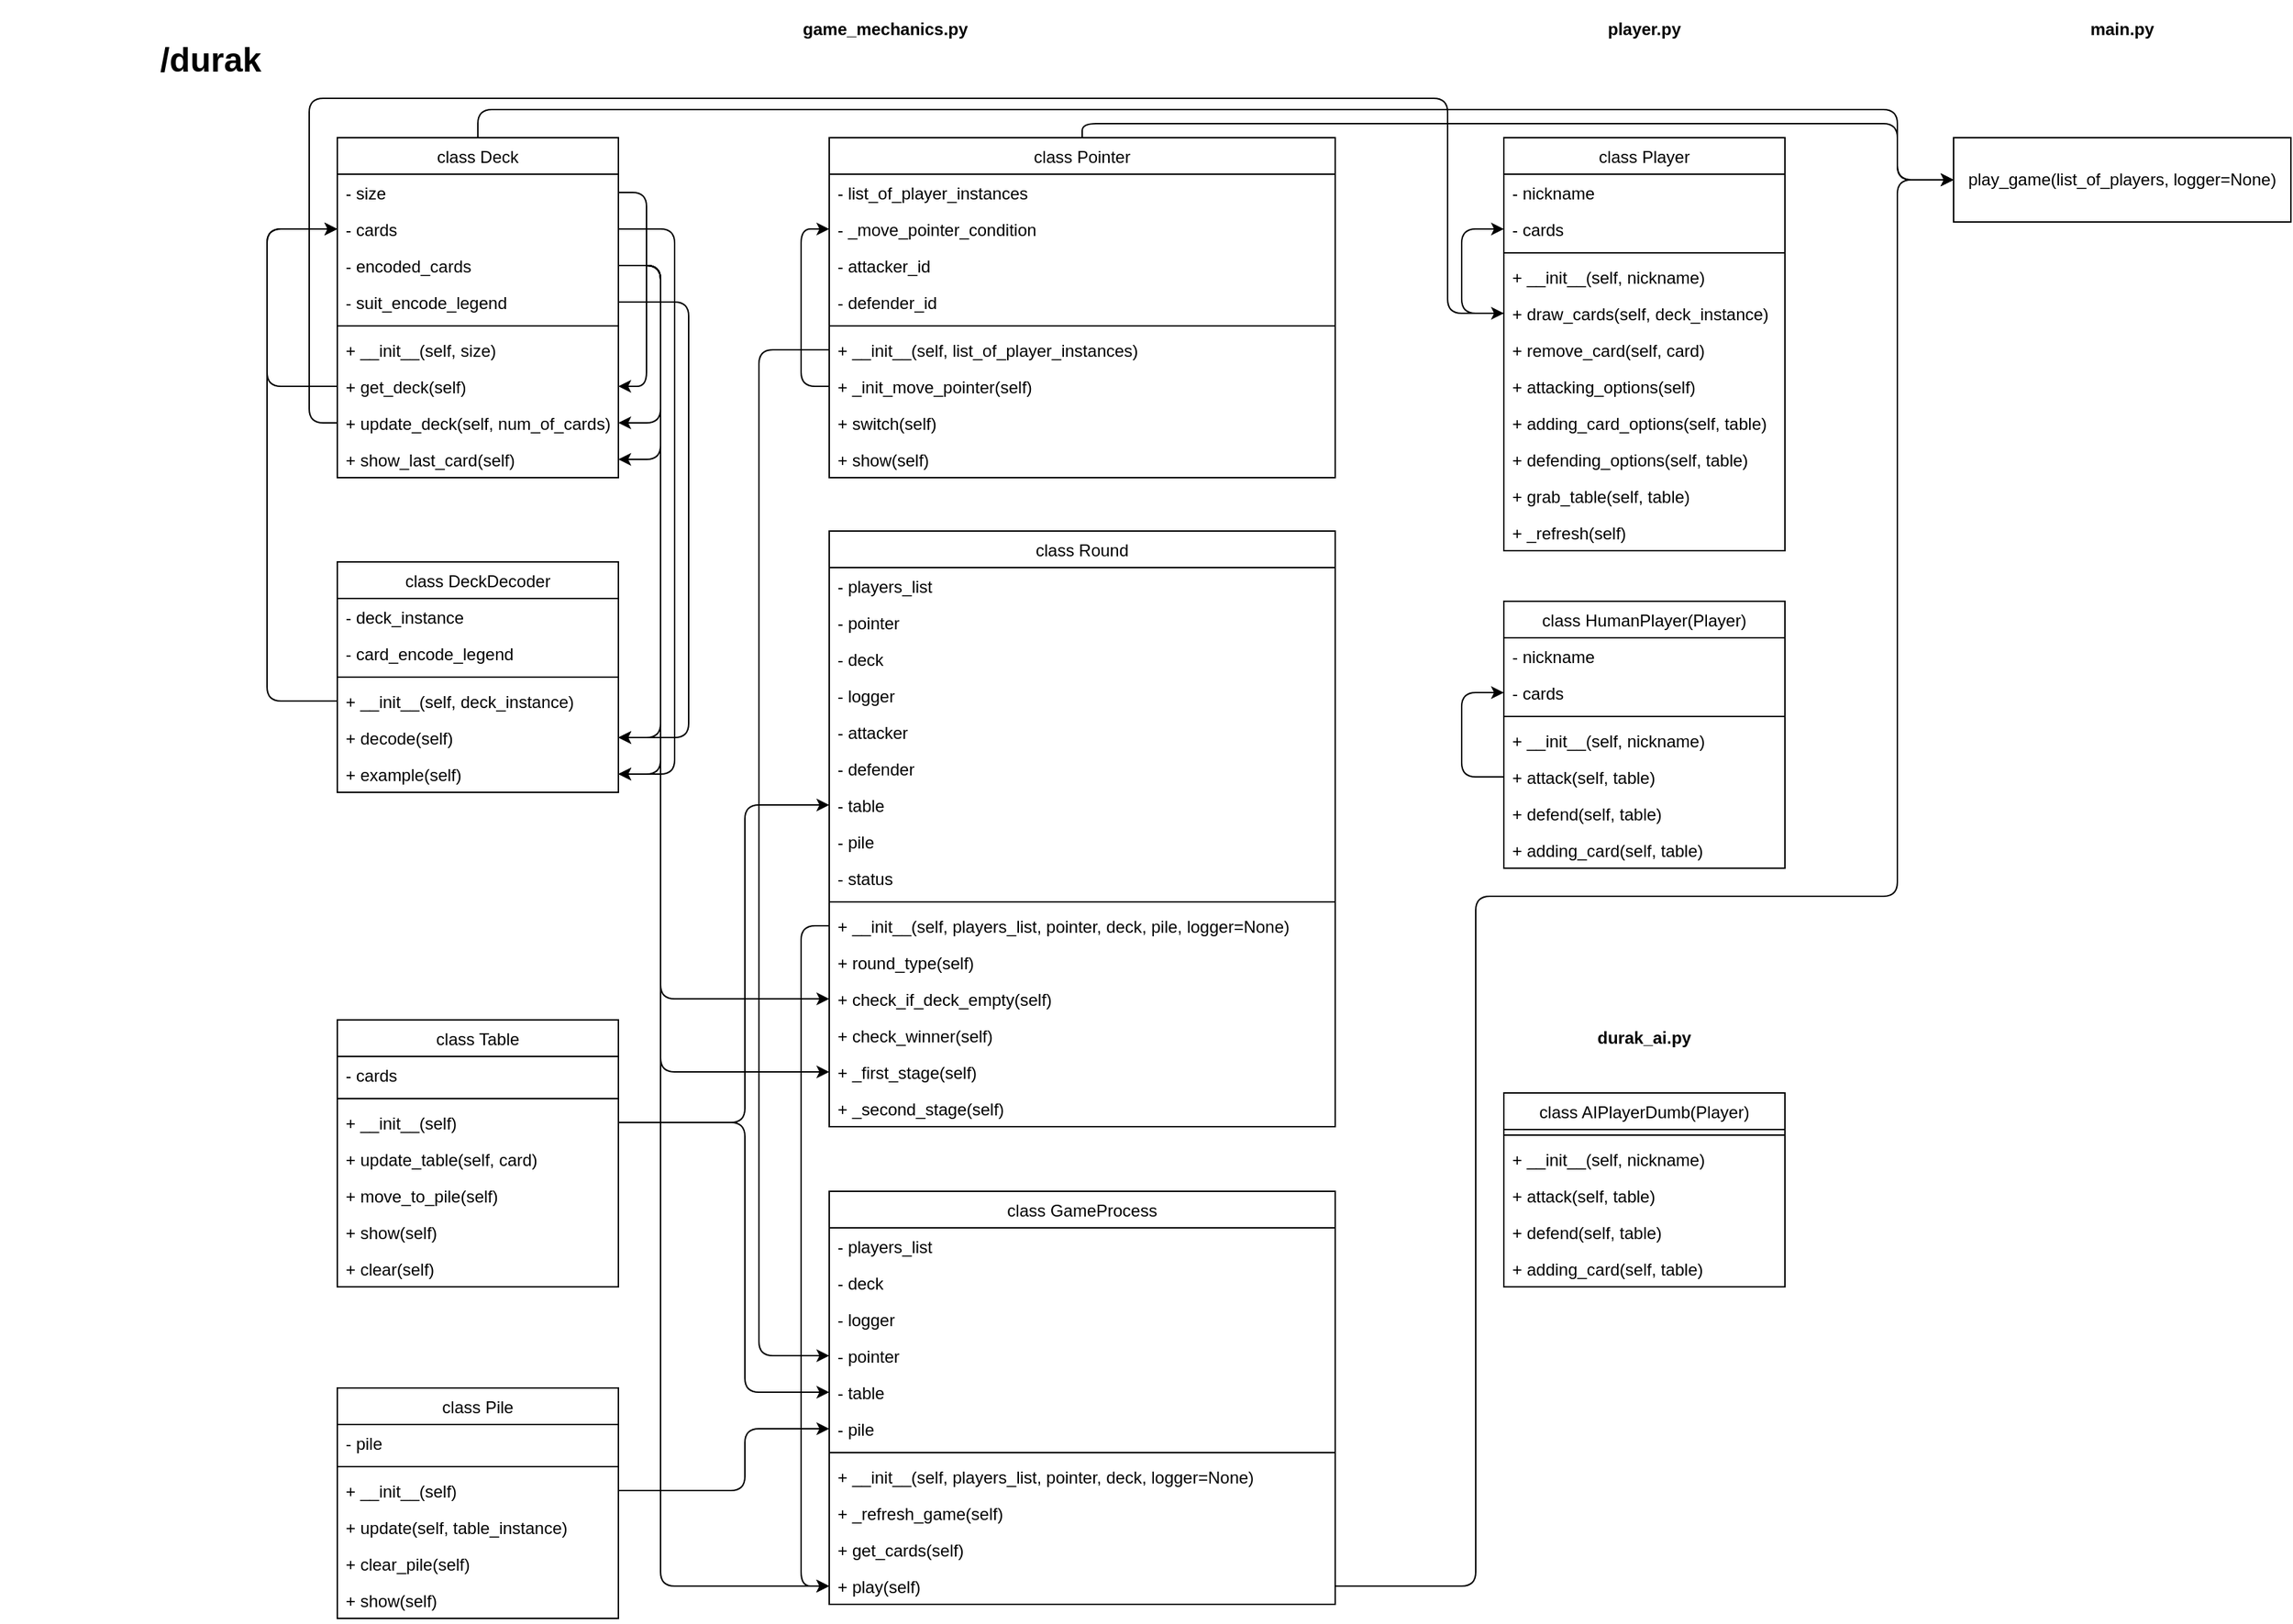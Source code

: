 <mxfile version="13.6.2" type="device"><diagram id="nTvXh7Y2Rx2uuV2jqU4V" name="Page-1"><mxGraphModel dx="1146" dy="514" grid="1" gridSize="10" guides="1" tooltips="1" connect="1" arrows="1" fold="1" page="1" pageScale="1" pageWidth="1654" pageHeight="1169" math="0" shadow="0"><root><mxCell id="0"/><mxCell id="1" parent="0"/><mxCell id="Mux-1O_jzKJsvarKQQRX-6" value="game_mechanics.py" style="text;align=center;fontStyle=1;verticalAlign=middle;spacingLeft=3;spacingRight=3;strokeColor=none;rotatable=0;points=[[0,0.5],[1,0.5]];portConstraint=eastwest;" parent="1" vertex="1"><mxGeometry x="310" width="640" height="40" as="geometry"/></mxCell><mxCell id="SDGdS0J4TYq7ffN37o0B-4" value="" style="endArrow=classic;html=1;exitX=1;exitY=0.5;exitDx=0;exitDy=0;entryX=0;entryY=0.5;entryDx=0;entryDy=0;" parent="1" source="Mux-1O_jzKJsvarKQQRX-54" target="Mux-1O_jzKJsvarKQQRX-83" edge="1"><mxGeometry width="50" height="50" relative="1" as="geometry"><mxPoint x="610" y="888" as="sourcePoint"/><mxPoint x="660" y="838" as="targetPoint"/><Array as="points"><mxPoint x="530" y="799"/><mxPoint x="530" y="991"/></Array></mxGeometry></mxCell><mxCell id="SDGdS0J4TYq7ffN37o0B-5" value="" style="endArrow=classic;html=1;exitX=1;exitY=0.5;exitDx=0;exitDy=0;entryX=0;entryY=0.5;entryDx=0;entryDy=0;" parent="1" source="Mux-1O_jzKJsvarKQQRX-55" target="Mux-1O_jzKJsvarKQQRX-84" edge="1"><mxGeometry width="50" height="50" relative="1" as="geometry"><mxPoint x="610" y="888" as="sourcePoint"/><mxPoint x="660" y="838" as="targetPoint"/><Array as="points"><mxPoint x="530" y="1061"/><mxPoint x="530" y="1017"/></Array></mxGeometry></mxCell><mxCell id="SDGdS0J4TYq7ffN37o0B-6" value="" style="endArrow=classic;html=1;exitX=0;exitY=0.5;exitDx=0;exitDy=0;entryX=0;entryY=0.5;entryDx=0;entryDy=0;" parent="1" source="Mux-1O_jzKJsvarKQQRX-56" target="Mux-1O_jzKJsvarKQQRX-81" edge="1"><mxGeometry width="50" height="50" relative="1" as="geometry"><mxPoint x="630" y="458" as="sourcePoint"/><mxPoint x="560" y="568" as="targetPoint"/><Array as="points"><mxPoint x="540" y="249"/><mxPoint x="540" y="965"/></Array></mxGeometry></mxCell><mxCell id="SDGdS0J4TYq7ffN37o0B-7" value="" style="endArrow=classic;html=1;entryX=0;entryY=0.5;entryDx=0;entryDy=0;exitX=1;exitY=0.5;exitDx=0;exitDy=0;" parent="1" source="Mux-1O_jzKJsvarKQQRX-54" target="Mux-1O_jzKJsvarKQQRX-71" edge="1"><mxGeometry width="50" height="50" relative="1" as="geometry"><mxPoint x="512" y="769" as="sourcePoint"/><mxPoint x="550" y="428" as="targetPoint"/><Array as="points"><mxPoint x="530" y="799"/><mxPoint x="530" y="573"/></Array></mxGeometry></mxCell><mxCell id="SDGdS0J4TYq7ffN37o0B-33" value="player.py" style="text;align=center;fontStyle=1;verticalAlign=middle;spacingLeft=3;spacingRight=3;strokeColor=none;rotatable=0;points=[[0,0.5],[1,0.5]];portConstraint=eastwest;" parent="1" vertex="1"><mxGeometry x="1070" width="200" height="40" as="geometry"/></mxCell><mxCell id="SDGdS0J4TYq7ffN37o0B-53" value="durak_ai.py" style="text;align=center;fontStyle=1;verticalAlign=middle;spacingLeft=3;spacingRight=3;strokeColor=none;rotatable=0;points=[[0,0.5],[1,0.5]];portConstraint=eastwest;" parent="1" vertex="1"><mxGeometry x="1070" y="698" width="200" height="80" as="geometry"/></mxCell><mxCell id="SDGdS0J4TYq7ffN37o0B-63" value="main.py" style="text;align=center;fontStyle=1;verticalAlign=middle;spacingLeft=3;spacingRight=3;strokeColor=none;rotatable=0;points=[[0,0.5],[1,0.5]];portConstraint=eastwest;" parent="1" vertex="1"><mxGeometry x="1390" width="240" height="40" as="geometry"/></mxCell><mxCell id="SDGdS0J4TYq7ffN37o0B-64" value="play_game(list_of_players, logger=None)" style="rounded=0;whiteSpace=wrap;html=1;" parent="1" vertex="1"><mxGeometry x="1390" y="98" width="240" height="60" as="geometry"/></mxCell><mxCell id="SDGdS0J4TYq7ffN37o0B-66" value="" style="endArrow=classic;html=1;exitX=0.5;exitY=0;exitDx=0;exitDy=0;" parent="1" source="Mux-1O_jzKJsvarKQQRX-2" target="SDGdS0J4TYq7ffN37o0B-64" edge="1"><mxGeometry width="50" height="50" relative="1" as="geometry"><mxPoint x="570" y="328" as="sourcePoint"/><mxPoint x="620" y="278" as="targetPoint"/><Array as="points"><mxPoint x="340" y="78"/><mxPoint x="1350" y="78"/><mxPoint x="1350" y="128"/></Array></mxGeometry></mxCell><mxCell id="SDGdS0J4TYq7ffN37o0B-68" value="" style="endArrow=classic;html=1;exitX=1;exitY=0.5;exitDx=0;exitDy=0;entryX=0;entryY=0.5;entryDx=0;entryDy=0;" parent="1" source="Mux-1O_jzKJsvarKQQRX-90" target="SDGdS0J4TYq7ffN37o0B-64" edge="1"><mxGeometry width="50" height="50" relative="1" as="geometry"><mxPoint x="840" y="938" as="sourcePoint"/><mxPoint x="1390" y="98" as="targetPoint"/><Array as="points"><mxPoint x="1050" y="1129"/><mxPoint x="1050" y="828"/><mxPoint x="1050" y="638"/><mxPoint x="1350" y="638"/><mxPoint x="1350" y="128"/></Array></mxGeometry></mxCell><mxCell id="SDGdS0J4TYq7ffN37o0B-69" value="" style="endArrow=classic;html=1;exitX=0.5;exitY=0;exitDx=0;exitDy=0;entryX=0;entryY=0.5;entryDx=0;entryDy=0;" parent="1" source="Mux-1O_jzKJsvarKQQRX-42" target="SDGdS0J4TYq7ffN37o0B-64" edge="1"><mxGeometry width="50" height="50" relative="1" as="geometry"><mxPoint x="990" y="298" as="sourcePoint"/><mxPoint x="1040" y="248" as="targetPoint"/><Array as="points"><mxPoint x="770" y="88"/><mxPoint x="1350" y="88"/><mxPoint x="1350" y="128"/></Array></mxGeometry></mxCell><mxCell id="SDGdS0J4TYq7ffN37o0B-70" value="" style="endArrow=classic;html=1;exitX=0;exitY=0.5;exitDx=0;exitDy=0;entryX=0;entryY=0.5;entryDx=0;entryDy=0;" parent="1" source="Mux-1O_jzKJsvarKQQRX-65" target="Mux-1O_jzKJsvarKQQRX-90" edge="1"><mxGeometry width="50" height="50" relative="1" as="geometry"><mxPoint x="780" y="838" as="sourcePoint"/><mxPoint x="830" y="788" as="targetPoint"/><Array as="points"><mxPoint x="570" y="659"/><mxPoint x="570" y="1129"/></Array></mxGeometry></mxCell><mxCell id="Mux-1O_jzKJsvarKQQRX-42" value="class Pointer" style="swimlane;fontStyle=0;childLayout=stackLayout;horizontal=1;startSize=26;fillColor=none;horizontalStack=0;resizeParent=1;resizeParentMax=0;resizeLast=0;collapsible=1;marginBottom=0;" parent="1" vertex="1"><mxGeometry x="590" y="98" width="360" height="242" as="geometry"><mxRectangle x="120" y="240" width="90" height="26" as="alternateBounds"/></mxGeometry></mxCell><mxCell id="Mux-1O_jzKJsvarKQQRX-43" value="- list_of_player_instances" style="text;strokeColor=none;fillColor=none;align=left;verticalAlign=top;spacingLeft=4;spacingRight=4;overflow=hidden;rotatable=0;points=[[0,0.5],[1,0.5]];portConstraint=eastwest;" parent="Mux-1O_jzKJsvarKQQRX-42" vertex="1"><mxGeometry y="26" width="360" height="26" as="geometry"/></mxCell><mxCell id="Mux-1O_jzKJsvarKQQRX-48" value="- _move_pointer_condition" style="text;strokeColor=none;fillColor=none;align=left;verticalAlign=top;spacingLeft=4;spacingRight=4;overflow=hidden;rotatable=0;points=[[0,0.5],[1,0.5]];portConstraint=eastwest;" parent="Mux-1O_jzKJsvarKQQRX-42" vertex="1"><mxGeometry y="52" width="360" height="26" as="geometry"/></mxCell><mxCell id="Mux-1O_jzKJsvarKQQRX-49" value="- attacker_id" style="text;strokeColor=none;fillColor=none;align=left;verticalAlign=top;spacingLeft=4;spacingRight=4;overflow=hidden;rotatable=0;points=[[0,0.5],[1,0.5]];portConstraint=eastwest;" parent="Mux-1O_jzKJsvarKQQRX-42" vertex="1"><mxGeometry y="78" width="360" height="26" as="geometry"/></mxCell><mxCell id="Mux-1O_jzKJsvarKQQRX-50" value="- defender_id" style="text;strokeColor=none;fillColor=none;align=left;verticalAlign=top;spacingLeft=4;spacingRight=4;overflow=hidden;rotatable=0;points=[[0,0.5],[1,0.5]];portConstraint=eastwest;" parent="Mux-1O_jzKJsvarKQQRX-42" vertex="1"><mxGeometry y="104" width="360" height="26" as="geometry"/></mxCell><mxCell id="Mux-1O_jzKJsvarKQQRX-44" value="" style="line;strokeWidth=1;fillColor=none;align=left;verticalAlign=middle;spacingTop=-1;spacingLeft=3;spacingRight=3;rotatable=0;labelPosition=right;points=[];portConstraint=eastwest;" parent="Mux-1O_jzKJsvarKQQRX-42" vertex="1"><mxGeometry y="130" width="360" height="8" as="geometry"/></mxCell><mxCell id="Mux-1O_jzKJsvarKQQRX-56" value="+ __init__(self, list_of_player_instances)" style="text;strokeColor=none;fillColor=none;align=left;verticalAlign=top;spacingLeft=4;spacingRight=4;overflow=hidden;rotatable=0;points=[[0,0.5],[1,0.5]];portConstraint=eastwest;" parent="Mux-1O_jzKJsvarKQQRX-42" vertex="1"><mxGeometry y="138" width="360" height="26" as="geometry"/></mxCell><mxCell id="Mux-1O_jzKJsvarKQQRX-58" value="+ _init_move_pointer(self)" style="text;strokeColor=none;fillColor=none;align=left;verticalAlign=top;spacingLeft=4;spacingRight=4;overflow=hidden;rotatable=0;points=[[0,0.5],[1,0.5]];portConstraint=eastwest;" parent="Mux-1O_jzKJsvarKQQRX-42" vertex="1"><mxGeometry y="164" width="360" height="26" as="geometry"/></mxCell><mxCell id="Mux-1O_jzKJsvarKQQRX-45" value="+ switch(self)" style="text;strokeColor=none;fillColor=none;align=left;verticalAlign=top;spacingLeft=4;spacingRight=4;overflow=hidden;rotatable=0;points=[[0,0.5],[1,0.5]];portConstraint=eastwest;" parent="Mux-1O_jzKJsvarKQQRX-42" vertex="1"><mxGeometry y="190" width="360" height="26" as="geometry"/></mxCell><mxCell id="Mux-1O_jzKJsvarKQQRX-46" value="+ show(self)" style="text;strokeColor=none;fillColor=none;align=left;verticalAlign=top;spacingLeft=4;spacingRight=4;overflow=hidden;rotatable=0;points=[[0,0.5],[1,0.5]];portConstraint=eastwest;" parent="Mux-1O_jzKJsvarKQQRX-42" vertex="1"><mxGeometry y="216" width="360" height="26" as="geometry"/></mxCell><mxCell id="SDGdS0J4TYq7ffN37o0B-9" value="" style="endArrow=classic;html=1;exitX=0;exitY=0.5;exitDx=0;exitDy=0;entryX=0;entryY=0.5;entryDx=0;entryDy=0;" parent="Mux-1O_jzKJsvarKQQRX-42" source="Mux-1O_jzKJsvarKQQRX-58" target="Mux-1O_jzKJsvarKQQRX-48" edge="1"><mxGeometry width="50" height="50" relative="1" as="geometry"><mxPoint x="110" y="310" as="sourcePoint"/><mxPoint x="160" y="260" as="targetPoint"/><Array as="points"><mxPoint x="-20" y="177"/><mxPoint x="-20" y="65"/></Array></mxGeometry></mxCell><mxCell id="SDGdS0J4TYq7ffN37o0B-11" value="class Player" style="swimlane;fontStyle=0;childLayout=stackLayout;horizontal=1;startSize=26;fillColor=none;horizontalStack=0;resizeParent=1;resizeParentMax=0;resizeLast=0;collapsible=1;marginBottom=0;" parent="1" vertex="1"><mxGeometry x="1070" y="98" width="200" height="294" as="geometry"><mxRectangle x="120" y="240" width="90" height="26" as="alternateBounds"/></mxGeometry></mxCell><mxCell id="SDGdS0J4TYq7ffN37o0B-12" value="- nickname" style="text;strokeColor=none;fillColor=none;align=left;verticalAlign=top;spacingLeft=4;spacingRight=4;overflow=hidden;rotatable=0;points=[[0,0.5],[1,0.5]];portConstraint=eastwest;" parent="SDGdS0J4TYq7ffN37o0B-11" vertex="1"><mxGeometry y="26" width="200" height="26" as="geometry"/></mxCell><mxCell id="SDGdS0J4TYq7ffN37o0B-13" value="- cards" style="text;strokeColor=none;fillColor=none;align=left;verticalAlign=top;spacingLeft=4;spacingRight=4;overflow=hidden;rotatable=0;points=[[0,0.5],[1,0.5]];portConstraint=eastwest;" parent="SDGdS0J4TYq7ffN37o0B-11" vertex="1"><mxGeometry y="52" width="200" height="26" as="geometry"/></mxCell><mxCell id="SDGdS0J4TYq7ffN37o0B-16" value="" style="line;strokeWidth=1;fillColor=none;align=left;verticalAlign=middle;spacingTop=-1;spacingLeft=3;spacingRight=3;rotatable=0;labelPosition=right;points=[];portConstraint=eastwest;" parent="SDGdS0J4TYq7ffN37o0B-11" vertex="1"><mxGeometry y="78" width="200" height="8" as="geometry"/></mxCell><mxCell id="SDGdS0J4TYq7ffN37o0B-17" value="+ __init__(self, nickname)" style="text;strokeColor=none;fillColor=none;align=left;verticalAlign=top;spacingLeft=4;spacingRight=4;overflow=hidden;rotatable=0;points=[[0,0.5],[1,0.5]];portConstraint=eastwest;" parent="SDGdS0J4TYq7ffN37o0B-11" vertex="1"><mxGeometry y="86" width="200" height="26" as="geometry"/></mxCell><mxCell id="SDGdS0J4TYq7ffN37o0B-18" value="+ draw_cards(self, deck_instance)" style="text;strokeColor=none;fillColor=none;align=left;verticalAlign=top;spacingLeft=4;spacingRight=4;overflow=hidden;rotatable=0;points=[[0,0.5],[1,0.5]];portConstraint=eastwest;" parent="SDGdS0J4TYq7ffN37o0B-11" vertex="1"><mxGeometry y="112" width="200" height="26" as="geometry"/></mxCell><mxCell id="SDGdS0J4TYq7ffN37o0B-19" value="+ remove_card(self, card)" style="text;strokeColor=none;fillColor=none;align=left;verticalAlign=top;spacingLeft=4;spacingRight=4;overflow=hidden;rotatable=0;points=[[0,0.5],[1,0.5]];portConstraint=eastwest;" parent="SDGdS0J4TYq7ffN37o0B-11" vertex="1"><mxGeometry y="138" width="200" height="26" as="geometry"/></mxCell><mxCell id="SDGdS0J4TYq7ffN37o0B-20" value="+ attacking_options(self)" style="text;strokeColor=none;fillColor=none;align=left;verticalAlign=top;spacingLeft=4;spacingRight=4;overflow=hidden;rotatable=0;points=[[0,0.5],[1,0.5]];portConstraint=eastwest;" parent="SDGdS0J4TYq7ffN37o0B-11" vertex="1"><mxGeometry y="164" width="200" height="26" as="geometry"/></mxCell><mxCell id="SDGdS0J4TYq7ffN37o0B-21" value="" style="endArrow=classic;html=1;exitX=0;exitY=0.5;exitDx=0;exitDy=0;entryX=0;entryY=0.5;entryDx=0;entryDy=0;" parent="SDGdS0J4TYq7ffN37o0B-11" source="SDGdS0J4TYq7ffN37o0B-18" target="SDGdS0J4TYq7ffN37o0B-13" edge="1"><mxGeometry width="50" height="50" relative="1" as="geometry"><mxPoint x="180" y="310" as="sourcePoint"/><mxPoint x="230" y="260" as="targetPoint"/><Array as="points"><mxPoint x="-30" y="125"/><mxPoint x="-30" y="65"/></Array></mxGeometry></mxCell><mxCell id="SDGdS0J4TYq7ffN37o0B-35" value="+ adding_card_options(self, table)" style="text;strokeColor=none;fillColor=none;align=left;verticalAlign=top;spacingLeft=4;spacingRight=4;overflow=hidden;rotatable=0;points=[[0,0.5],[1,0.5]];portConstraint=eastwest;" parent="SDGdS0J4TYq7ffN37o0B-11" vertex="1"><mxGeometry y="190" width="200" height="26" as="geometry"/></mxCell><mxCell id="SDGdS0J4TYq7ffN37o0B-36" value="+ defending_options(self, table)" style="text;strokeColor=none;fillColor=none;align=left;verticalAlign=top;spacingLeft=4;spacingRight=4;overflow=hidden;rotatable=0;points=[[0,0.5],[1,0.5]];portConstraint=eastwest;" parent="SDGdS0J4TYq7ffN37o0B-11" vertex="1"><mxGeometry y="216" width="200" height="26" as="geometry"/></mxCell><mxCell id="SDGdS0J4TYq7ffN37o0B-37" value="+ grab_table(self, table)" style="text;strokeColor=none;fillColor=none;align=left;verticalAlign=top;spacingLeft=4;spacingRight=4;overflow=hidden;rotatable=0;points=[[0,0.5],[1,0.5]];portConstraint=eastwest;" parent="SDGdS0J4TYq7ffN37o0B-11" vertex="1"><mxGeometry y="242" width="200" height="26" as="geometry"/></mxCell><mxCell id="SDGdS0J4TYq7ffN37o0B-38" value="+ _refresh(self)" style="text;strokeColor=none;fillColor=none;align=left;verticalAlign=top;spacingLeft=4;spacingRight=4;overflow=hidden;rotatable=0;points=[[0,0.5],[1,0.5]];portConstraint=eastwest;" parent="SDGdS0J4TYq7ffN37o0B-11" vertex="1"><mxGeometry y="268" width="200" height="26" as="geometry"/></mxCell><mxCell id="Mux-1O_jzKJsvarKQQRX-59" value="class Round" style="swimlane;fontStyle=0;childLayout=stackLayout;horizontal=1;startSize=26;fillColor=none;horizontalStack=0;resizeParent=1;resizeParentMax=0;resizeLast=0;collapsible=1;marginBottom=0;" parent="1" vertex="1"><mxGeometry x="590" y="378" width="360" height="424" as="geometry"><mxRectangle x="120" y="240" width="90" height="26" as="alternateBounds"/></mxGeometry></mxCell><mxCell id="Mux-1O_jzKJsvarKQQRX-60" value="- players_list" style="text;strokeColor=none;fillColor=none;align=left;verticalAlign=top;spacingLeft=4;spacingRight=4;overflow=hidden;rotatable=0;points=[[0,0.5],[1,0.5]];portConstraint=eastwest;" parent="Mux-1O_jzKJsvarKQQRX-59" vertex="1"><mxGeometry y="26" width="360" height="26" as="geometry"/></mxCell><mxCell id="Mux-1O_jzKJsvarKQQRX-61" value="- pointer" style="text;strokeColor=none;fillColor=none;align=left;verticalAlign=top;spacingLeft=4;spacingRight=4;overflow=hidden;rotatable=0;points=[[0,0.5],[1,0.5]];portConstraint=eastwest;" parent="Mux-1O_jzKJsvarKQQRX-59" vertex="1"><mxGeometry y="52" width="360" height="26" as="geometry"/></mxCell><mxCell id="Mux-1O_jzKJsvarKQQRX-62" value="- deck" style="text;strokeColor=none;fillColor=none;align=left;verticalAlign=top;spacingLeft=4;spacingRight=4;overflow=hidden;rotatable=0;points=[[0,0.5],[1,0.5]];portConstraint=eastwest;" parent="Mux-1O_jzKJsvarKQQRX-59" vertex="1"><mxGeometry y="78" width="360" height="26" as="geometry"/></mxCell><mxCell id="Mux-1O_jzKJsvarKQQRX-63" value="- logger" style="text;strokeColor=none;fillColor=none;align=left;verticalAlign=top;spacingLeft=4;spacingRight=4;overflow=hidden;rotatable=0;points=[[0,0.5],[1,0.5]];portConstraint=eastwest;" parent="Mux-1O_jzKJsvarKQQRX-59" vertex="1"><mxGeometry y="104" width="360" height="26" as="geometry"/></mxCell><mxCell id="Mux-1O_jzKJsvarKQQRX-73" value="- attacker" style="text;strokeColor=none;fillColor=none;align=left;verticalAlign=top;spacingLeft=4;spacingRight=4;overflow=hidden;rotatable=0;points=[[0,0.5],[1,0.5]];portConstraint=eastwest;" parent="Mux-1O_jzKJsvarKQQRX-59" vertex="1"><mxGeometry y="130" width="360" height="26" as="geometry"/></mxCell><mxCell id="Mux-1O_jzKJsvarKQQRX-69" value="- defender" style="text;strokeColor=none;fillColor=none;align=left;verticalAlign=top;spacingLeft=4;spacingRight=4;overflow=hidden;rotatable=0;points=[[0,0.5],[1,0.5]];portConstraint=eastwest;" parent="Mux-1O_jzKJsvarKQQRX-59" vertex="1"><mxGeometry y="156" width="360" height="26" as="geometry"/></mxCell><mxCell id="Mux-1O_jzKJsvarKQQRX-71" value="- table" style="text;strokeColor=none;fillColor=none;align=left;verticalAlign=top;spacingLeft=4;spacingRight=4;overflow=hidden;rotatable=0;points=[[0,0.5],[1,0.5]];portConstraint=eastwest;" parent="Mux-1O_jzKJsvarKQQRX-59" vertex="1"><mxGeometry y="182" width="360" height="26" as="geometry"/></mxCell><mxCell id="Mux-1O_jzKJsvarKQQRX-70" value="- pile" style="text;strokeColor=none;fillColor=none;align=left;verticalAlign=top;spacingLeft=4;spacingRight=4;overflow=hidden;rotatable=0;points=[[0,0.5],[1,0.5]];portConstraint=eastwest;" parent="Mux-1O_jzKJsvarKQQRX-59" vertex="1"><mxGeometry y="208" width="360" height="26" as="geometry"/></mxCell><mxCell id="Mux-1O_jzKJsvarKQQRX-72" value="- status" style="text;strokeColor=none;fillColor=none;align=left;verticalAlign=top;spacingLeft=4;spacingRight=4;overflow=hidden;rotatable=0;points=[[0,0.5],[1,0.5]];portConstraint=eastwest;" parent="Mux-1O_jzKJsvarKQQRX-59" vertex="1"><mxGeometry y="234" width="360" height="26" as="geometry"/></mxCell><mxCell id="Mux-1O_jzKJsvarKQQRX-64" value="" style="line;strokeWidth=1;fillColor=none;align=left;verticalAlign=middle;spacingTop=-1;spacingLeft=3;spacingRight=3;rotatable=0;labelPosition=right;points=[];portConstraint=eastwest;" parent="Mux-1O_jzKJsvarKQQRX-59" vertex="1"><mxGeometry y="260" width="360" height="8" as="geometry"/></mxCell><mxCell id="Mux-1O_jzKJsvarKQQRX-65" value="+ __init__(self, players_list, pointer, deck, pile, logger=None)" style="text;strokeColor=none;fillColor=none;align=left;verticalAlign=top;spacingLeft=4;spacingRight=4;overflow=hidden;rotatable=0;points=[[0,0.5],[1,0.5]];portConstraint=eastwest;" parent="Mux-1O_jzKJsvarKQQRX-59" vertex="1"><mxGeometry y="268" width="360" height="26" as="geometry"/></mxCell><mxCell id="Mux-1O_jzKJsvarKQQRX-66" value="+ round_type(self)" style="text;strokeColor=none;fillColor=none;align=left;verticalAlign=top;spacingLeft=4;spacingRight=4;overflow=hidden;rotatable=0;points=[[0,0.5],[1,0.5]];portConstraint=eastwest;" parent="Mux-1O_jzKJsvarKQQRX-59" vertex="1"><mxGeometry y="294" width="360" height="26" as="geometry"/></mxCell><mxCell id="Mux-1O_jzKJsvarKQQRX-67" value="+ check_if_deck_empty(self)" style="text;strokeColor=none;fillColor=none;align=left;verticalAlign=top;spacingLeft=4;spacingRight=4;overflow=hidden;rotatable=0;points=[[0,0.5],[1,0.5]];portConstraint=eastwest;" parent="Mux-1O_jzKJsvarKQQRX-59" vertex="1"><mxGeometry y="320" width="360" height="26" as="geometry"/></mxCell><mxCell id="Mux-1O_jzKJsvarKQQRX-68" value="+ check_winner(self)" style="text;strokeColor=none;fillColor=none;align=left;verticalAlign=top;spacingLeft=4;spacingRight=4;overflow=hidden;rotatable=0;points=[[0,0.5],[1,0.5]];portConstraint=eastwest;" parent="Mux-1O_jzKJsvarKQQRX-59" vertex="1"><mxGeometry y="346" width="360" height="26" as="geometry"/></mxCell><mxCell id="Mux-1O_jzKJsvarKQQRX-74" value="+ _first_stage(self)" style="text;strokeColor=none;fillColor=none;align=left;verticalAlign=top;spacingLeft=4;spacingRight=4;overflow=hidden;rotatable=0;points=[[0,0.5],[1,0.5]];portConstraint=eastwest;" parent="Mux-1O_jzKJsvarKQQRX-59" vertex="1"><mxGeometry y="372" width="360" height="26" as="geometry"/></mxCell><mxCell id="Mux-1O_jzKJsvarKQQRX-75" value="+ _second_stage(self)" style="text;strokeColor=none;fillColor=none;align=left;verticalAlign=top;spacingLeft=4;spacingRight=4;overflow=hidden;rotatable=0;points=[[0,0.5],[1,0.5]];portConstraint=eastwest;" parent="Mux-1O_jzKJsvarKQQRX-59" vertex="1"><mxGeometry y="398" width="360" height="26" as="geometry"/></mxCell><mxCell id="Mux-1O_jzKJsvarKQQRX-76" value="class GameProcess" style="swimlane;fontStyle=0;childLayout=stackLayout;horizontal=1;startSize=26;fillColor=none;horizontalStack=0;resizeParent=1;resizeParentMax=0;resizeLast=0;collapsible=1;marginBottom=0;" parent="1" vertex="1"><mxGeometry x="590" y="848" width="360" height="294" as="geometry"><mxRectangle x="120" y="240" width="90" height="26" as="alternateBounds"/></mxGeometry></mxCell><mxCell id="Mux-1O_jzKJsvarKQQRX-77" value="- players_list" style="text;strokeColor=none;fillColor=none;align=left;verticalAlign=top;spacingLeft=4;spacingRight=4;overflow=hidden;rotatable=0;points=[[0,0.5],[1,0.5]];portConstraint=eastwest;" parent="Mux-1O_jzKJsvarKQQRX-76" vertex="1"><mxGeometry y="26" width="360" height="26" as="geometry"/></mxCell><mxCell id="Mux-1O_jzKJsvarKQQRX-78" value="- deck" style="text;strokeColor=none;fillColor=none;align=left;verticalAlign=top;spacingLeft=4;spacingRight=4;overflow=hidden;rotatable=0;points=[[0,0.5],[1,0.5]];portConstraint=eastwest;" parent="Mux-1O_jzKJsvarKQQRX-76" vertex="1"><mxGeometry y="52" width="360" height="26" as="geometry"/></mxCell><mxCell id="Mux-1O_jzKJsvarKQQRX-80" value="- logger" style="text;strokeColor=none;fillColor=none;align=left;verticalAlign=top;spacingLeft=4;spacingRight=4;overflow=hidden;rotatable=0;points=[[0,0.5],[1,0.5]];portConstraint=eastwest;" parent="Mux-1O_jzKJsvarKQQRX-76" vertex="1"><mxGeometry y="78" width="360" height="26" as="geometry"/></mxCell><mxCell id="Mux-1O_jzKJsvarKQQRX-81" value="- pointer" style="text;strokeColor=none;fillColor=none;align=left;verticalAlign=top;spacingLeft=4;spacingRight=4;overflow=hidden;rotatable=0;points=[[0,0.5],[1,0.5]];portConstraint=eastwest;" parent="Mux-1O_jzKJsvarKQQRX-76" vertex="1"><mxGeometry y="104" width="360" height="26" as="geometry"/></mxCell><mxCell id="Mux-1O_jzKJsvarKQQRX-83" value="- table" style="text;strokeColor=none;fillColor=none;align=left;verticalAlign=top;spacingLeft=4;spacingRight=4;overflow=hidden;rotatable=0;points=[[0,0.5],[1,0.5]];portConstraint=eastwest;" parent="Mux-1O_jzKJsvarKQQRX-76" vertex="1"><mxGeometry y="130" width="360" height="26" as="geometry"/></mxCell><mxCell id="Mux-1O_jzKJsvarKQQRX-84" value="- pile" style="text;strokeColor=none;fillColor=none;align=left;verticalAlign=top;spacingLeft=4;spacingRight=4;overflow=hidden;rotatable=0;points=[[0,0.5],[1,0.5]];portConstraint=eastwest;" parent="Mux-1O_jzKJsvarKQQRX-76" vertex="1"><mxGeometry y="156" width="360" height="26" as="geometry"/></mxCell><mxCell id="Mux-1O_jzKJsvarKQQRX-86" value="" style="line;strokeWidth=1;fillColor=none;align=left;verticalAlign=middle;spacingTop=-1;spacingLeft=3;spacingRight=3;rotatable=0;labelPosition=right;points=[];portConstraint=eastwest;" parent="Mux-1O_jzKJsvarKQQRX-76" vertex="1"><mxGeometry y="182" width="360" height="8" as="geometry"/></mxCell><mxCell id="Mux-1O_jzKJsvarKQQRX-87" value="+ __init__(self, players_list, pointer, deck, logger=None)" style="text;strokeColor=none;fillColor=none;align=left;verticalAlign=top;spacingLeft=4;spacingRight=4;overflow=hidden;rotatable=0;points=[[0,0.5],[1,0.5]];portConstraint=eastwest;" parent="Mux-1O_jzKJsvarKQQRX-76" vertex="1"><mxGeometry y="190" width="360" height="26" as="geometry"/></mxCell><mxCell id="Mux-1O_jzKJsvarKQQRX-88" value="+ _refresh_game(self)" style="text;strokeColor=none;fillColor=none;align=left;verticalAlign=top;spacingLeft=4;spacingRight=4;overflow=hidden;rotatable=0;points=[[0,0.5],[1,0.5]];portConstraint=eastwest;" parent="Mux-1O_jzKJsvarKQQRX-76" vertex="1"><mxGeometry y="216" width="360" height="26" as="geometry"/></mxCell><mxCell id="Mux-1O_jzKJsvarKQQRX-89" value="+ get_cards(self)" style="text;strokeColor=none;fillColor=none;align=left;verticalAlign=top;spacingLeft=4;spacingRight=4;overflow=hidden;rotatable=0;points=[[0,0.5],[1,0.5]];portConstraint=eastwest;" parent="Mux-1O_jzKJsvarKQQRX-76" vertex="1"><mxGeometry y="242" width="360" height="26" as="geometry"/></mxCell><mxCell id="Mux-1O_jzKJsvarKQQRX-90" value="+ play(self)" style="text;strokeColor=none;fillColor=none;align=left;verticalAlign=top;spacingLeft=4;spacingRight=4;overflow=hidden;rotatable=0;points=[[0,0.5],[1,0.5]];portConstraint=eastwest;" parent="Mux-1O_jzKJsvarKQQRX-76" vertex="1"><mxGeometry y="268" width="360" height="26" as="geometry"/></mxCell><mxCell id="SDGdS0J4TYq7ffN37o0B-40" value="class HumanPlayer(Player)" style="swimlane;fontStyle=0;childLayout=stackLayout;horizontal=1;startSize=26;fillColor=none;horizontalStack=0;resizeParent=1;resizeParentMax=0;resizeLast=0;collapsible=1;marginBottom=0;" parent="1" vertex="1"><mxGeometry x="1070" y="428" width="200" height="190" as="geometry"><mxRectangle x="120" y="240" width="90" height="26" as="alternateBounds"/></mxGeometry></mxCell><mxCell id="SDGdS0J4TYq7ffN37o0B-41" value="- nickname" style="text;strokeColor=none;fillColor=none;align=left;verticalAlign=top;spacingLeft=4;spacingRight=4;overflow=hidden;rotatable=0;points=[[0,0.5],[1,0.5]];portConstraint=eastwest;" parent="SDGdS0J4TYq7ffN37o0B-40" vertex="1"><mxGeometry y="26" width="200" height="26" as="geometry"/></mxCell><mxCell id="SDGdS0J4TYq7ffN37o0B-42" value="- cards" style="text;strokeColor=none;fillColor=none;align=left;verticalAlign=top;spacingLeft=4;spacingRight=4;overflow=hidden;rotatable=0;points=[[0,0.5],[1,0.5]];portConstraint=eastwest;" parent="SDGdS0J4TYq7ffN37o0B-40" vertex="1"><mxGeometry y="52" width="200" height="26" as="geometry"/></mxCell><mxCell id="SDGdS0J4TYq7ffN37o0B-43" value="" style="line;strokeWidth=1;fillColor=none;align=left;verticalAlign=middle;spacingTop=-1;spacingLeft=3;spacingRight=3;rotatable=0;labelPosition=right;points=[];portConstraint=eastwest;" parent="SDGdS0J4TYq7ffN37o0B-40" vertex="1"><mxGeometry y="78" width="200" height="8" as="geometry"/></mxCell><mxCell id="SDGdS0J4TYq7ffN37o0B-44" value="+ __init__(self, nickname)" style="text;strokeColor=none;fillColor=none;align=left;verticalAlign=top;spacingLeft=4;spacingRight=4;overflow=hidden;rotatable=0;points=[[0,0.5],[1,0.5]];portConstraint=eastwest;" parent="SDGdS0J4TYq7ffN37o0B-40" vertex="1"><mxGeometry y="86" width="200" height="26" as="geometry"/></mxCell><mxCell id="SDGdS0J4TYq7ffN37o0B-45" value="+ attack(self, table)" style="text;strokeColor=none;fillColor=none;align=left;verticalAlign=top;spacingLeft=4;spacingRight=4;overflow=hidden;rotatable=0;points=[[0,0.5],[1,0.5]];portConstraint=eastwest;" parent="SDGdS0J4TYq7ffN37o0B-40" vertex="1"><mxGeometry y="112" width="200" height="26" as="geometry"/></mxCell><mxCell id="SDGdS0J4TYq7ffN37o0B-48" value="" style="endArrow=classic;html=1;exitX=0;exitY=0.5;exitDx=0;exitDy=0;entryX=0;entryY=0.5;entryDx=0;entryDy=0;" parent="SDGdS0J4TYq7ffN37o0B-40" source="SDGdS0J4TYq7ffN37o0B-45" target="SDGdS0J4TYq7ffN37o0B-42" edge="1"><mxGeometry width="50" height="50" relative="1" as="geometry"><mxPoint x="180" y="310" as="sourcePoint"/><mxPoint x="230" y="260" as="targetPoint"/><Array as="points"><mxPoint x="-30" y="125"/><mxPoint x="-30" y="65"/></Array></mxGeometry></mxCell><mxCell id="SDGdS0J4TYq7ffN37o0B-50" value="+ defend(self, table)" style="text;strokeColor=none;fillColor=none;align=left;verticalAlign=top;spacingLeft=4;spacingRight=4;overflow=hidden;rotatable=0;points=[[0,0.5],[1,0.5]];portConstraint=eastwest;" parent="SDGdS0J4TYq7ffN37o0B-40" vertex="1"><mxGeometry y="138" width="200" height="26" as="geometry"/></mxCell><mxCell id="SDGdS0J4TYq7ffN37o0B-51" value="+ adding_card(self, table)" style="text;strokeColor=none;fillColor=none;align=left;verticalAlign=top;spacingLeft=4;spacingRight=4;overflow=hidden;rotatable=0;points=[[0,0.5],[1,0.5]];portConstraint=eastwest;" parent="SDGdS0J4TYq7ffN37o0B-40" vertex="1"><mxGeometry y="164" width="200" height="26" as="geometry"/></mxCell><mxCell id="SDGdS0J4TYq7ffN37o0B-54" value="class AIPlayerDumb(Player)" style="swimlane;fontStyle=0;childLayout=stackLayout;horizontal=1;startSize=26;fillColor=none;horizontalStack=0;resizeParent=1;resizeParentMax=0;resizeLast=0;collapsible=1;marginBottom=0;" parent="1" vertex="1"><mxGeometry x="1070" y="778" width="200" height="138" as="geometry"><mxRectangle x="120" y="240" width="90" height="26" as="alternateBounds"/></mxGeometry></mxCell><mxCell id="SDGdS0J4TYq7ffN37o0B-57" value="" style="line;strokeWidth=1;fillColor=none;align=left;verticalAlign=middle;spacingTop=-1;spacingLeft=3;spacingRight=3;rotatable=0;labelPosition=right;points=[];portConstraint=eastwest;" parent="SDGdS0J4TYq7ffN37o0B-54" vertex="1"><mxGeometry y="26" width="200" height="8" as="geometry"/></mxCell><mxCell id="SDGdS0J4TYq7ffN37o0B-58" value="+ __init__(self, nickname)" style="text;strokeColor=none;fillColor=none;align=left;verticalAlign=top;spacingLeft=4;spacingRight=4;overflow=hidden;rotatable=0;points=[[0,0.5],[1,0.5]];portConstraint=eastwest;" parent="SDGdS0J4TYq7ffN37o0B-54" vertex="1"><mxGeometry y="34" width="200" height="26" as="geometry"/></mxCell><mxCell id="SDGdS0J4TYq7ffN37o0B-59" value="+ attack(self, table)" style="text;strokeColor=none;fillColor=none;align=left;verticalAlign=top;spacingLeft=4;spacingRight=4;overflow=hidden;rotatable=0;points=[[0,0.5],[1,0.5]];portConstraint=eastwest;" parent="SDGdS0J4TYq7ffN37o0B-54" vertex="1"><mxGeometry y="60" width="200" height="26" as="geometry"/></mxCell><mxCell id="SDGdS0J4TYq7ffN37o0B-61" value="+ defend(self, table)" style="text;strokeColor=none;fillColor=none;align=left;verticalAlign=top;spacingLeft=4;spacingRight=4;overflow=hidden;rotatable=0;points=[[0,0.5],[1,0.5]];portConstraint=eastwest;" parent="SDGdS0J4TYq7ffN37o0B-54" vertex="1"><mxGeometry y="86" width="200" height="26" as="geometry"/></mxCell><mxCell id="SDGdS0J4TYq7ffN37o0B-62" value="+ adding_card(self, table)" style="text;strokeColor=none;fillColor=none;align=left;verticalAlign=top;spacingLeft=4;spacingRight=4;overflow=hidden;rotatable=0;points=[[0,0.5],[1,0.5]];portConstraint=eastwest;" parent="SDGdS0J4TYq7ffN37o0B-54" vertex="1"><mxGeometry y="112" width="200" height="26" as="geometry"/></mxCell><mxCell id="ApB6yY2V0MUbFe9cGOPX-1" value="/durak" style="text;align=center;fontStyle=1;verticalAlign=middle;spacingLeft=3;spacingRight=3;strokeColor=none;rotatable=0;points=[[0,0.5],[1,0.5]];portConstraint=eastwest;fontSize=24;" parent="1" vertex="1"><mxGeometry width="300" height="80" as="geometry"/></mxCell><mxCell id="nt3ZRvErmm64bbFHkuHi-4" value="" style="endArrow=classic;html=1;exitX=1;exitY=0.5;exitDx=0;exitDy=0;entryX=1;entryY=0.5;entryDx=0;entryDy=0;" edge="1" parent="1" source="Mux-1O_jzKJsvarKQQRX-7" target="Mux-1O_jzKJsvarKQQRX-28"><mxGeometry width="50" height="50" relative="1" as="geometry"><mxPoint x="560" y="450" as="sourcePoint"/><mxPoint x="610" y="400" as="targetPoint"/><Array as="points"><mxPoint x="480" y="163"/><mxPoint x="480" y="551"/></Array></mxGeometry></mxCell><mxCell id="nt3ZRvErmm64bbFHkuHi-5" value="" style="endArrow=classic;html=1;exitX=1;exitY=0.5;exitDx=0;exitDy=0;entryX=1;entryY=0.5;entryDx=0;entryDy=0;" edge="1" parent="1" source="Mux-1O_jzKJsvarKQQRX-4" target="Mux-1O_jzKJsvarKQQRX-27"><mxGeometry width="50" height="50" relative="1" as="geometry"><mxPoint x="560" y="450" as="sourcePoint"/><mxPoint x="610" y="400" as="targetPoint"/><Array as="points"><mxPoint x="470" y="189"/><mxPoint x="470" y="525"/></Array></mxGeometry></mxCell><mxCell id="Mux-1O_jzKJsvarKQQRX-2" value="class Deck" style="swimlane;fontStyle=0;childLayout=stackLayout;horizontal=1;startSize=26;fillColor=none;horizontalStack=0;resizeParent=1;resizeParentMax=0;resizeLast=0;collapsible=1;marginBottom=0;" parent="1" vertex="1"><mxGeometry x="240" y="98" width="200" height="242" as="geometry"><mxRectangle x="120" y="240" width="90" height="26" as="alternateBounds"/></mxGeometry></mxCell><mxCell id="Mux-1O_jzKJsvarKQQRX-3" value="- size" style="text;strokeColor=none;fillColor=none;align=left;verticalAlign=top;spacingLeft=4;spacingRight=4;overflow=hidden;rotatable=0;points=[[0,0.5],[1,0.5]];portConstraint=eastwest;" parent="Mux-1O_jzKJsvarKQQRX-2" vertex="1"><mxGeometry y="26" width="200" height="26" as="geometry"/></mxCell><mxCell id="Mux-1O_jzKJsvarKQQRX-7" value="- cards" style="text;strokeColor=none;fillColor=none;align=left;verticalAlign=top;spacingLeft=4;spacingRight=4;overflow=hidden;rotatable=0;points=[[0,0.5],[1,0.5]];portConstraint=eastwest;" parent="Mux-1O_jzKJsvarKQQRX-2" vertex="1"><mxGeometry y="52" width="200" height="26" as="geometry"/></mxCell><mxCell id="Mux-1O_jzKJsvarKQQRX-4" value="- encoded_cards" style="text;strokeColor=none;fillColor=none;align=left;verticalAlign=top;spacingLeft=4;spacingRight=4;overflow=hidden;rotatable=0;points=[[0,0.5],[1,0.5]];portConstraint=eastwest;" parent="Mux-1O_jzKJsvarKQQRX-2" vertex="1"><mxGeometry y="78" width="200" height="26" as="geometry"/></mxCell><mxCell id="Mux-1O_jzKJsvarKQQRX-5" value="- suit_encode_legend" style="text;strokeColor=none;fillColor=none;align=left;verticalAlign=top;spacingLeft=4;spacingRight=4;overflow=hidden;rotatable=0;points=[[0,0.5],[1,0.5]];portConstraint=eastwest;" parent="Mux-1O_jzKJsvarKQQRX-2" vertex="1"><mxGeometry y="104" width="200" height="26" as="geometry"/></mxCell><mxCell id="Mux-1O_jzKJsvarKQQRX-11" value="" style="line;strokeWidth=1;fillColor=none;align=left;verticalAlign=middle;spacingTop=-1;spacingLeft=3;spacingRight=3;rotatable=0;labelPosition=right;points=[];portConstraint=eastwest;" parent="Mux-1O_jzKJsvarKQQRX-2" vertex="1"><mxGeometry y="130" width="200" height="8" as="geometry"/></mxCell><mxCell id="Mux-1O_jzKJsvarKQQRX-52" value="+ __init__(self, size)" style="text;strokeColor=none;fillColor=none;align=left;verticalAlign=top;spacingLeft=4;spacingRight=4;overflow=hidden;rotatable=0;points=[[0,0.5],[1,0.5]];portConstraint=eastwest;" parent="Mux-1O_jzKJsvarKQQRX-2" vertex="1"><mxGeometry y="138" width="200" height="26" as="geometry"/></mxCell><mxCell id="Mux-1O_jzKJsvarKQQRX-9" value="+ get_deck(self)" style="text;strokeColor=none;fillColor=none;align=left;verticalAlign=top;spacingLeft=4;spacingRight=4;overflow=hidden;rotatable=0;points=[[0,0.5],[1,0.5]];portConstraint=eastwest;" parent="Mux-1O_jzKJsvarKQQRX-2" vertex="1"><mxGeometry y="164" width="200" height="26" as="geometry"/></mxCell><mxCell id="Mux-1O_jzKJsvarKQQRX-12" value="+ update_deck(self, num_of_cards)" style="text;strokeColor=none;fillColor=none;align=left;verticalAlign=top;spacingLeft=4;spacingRight=4;overflow=hidden;rotatable=0;points=[[0,0.5],[1,0.5]];portConstraint=eastwest;" parent="Mux-1O_jzKJsvarKQQRX-2" vertex="1"><mxGeometry y="190" width="200" height="26" as="geometry"/></mxCell><mxCell id="Mux-1O_jzKJsvarKQQRX-13" value="+ show_last_card(self)" style="text;strokeColor=none;fillColor=none;align=left;verticalAlign=top;spacingLeft=4;spacingRight=4;overflow=hidden;rotatable=0;points=[[0,0.5],[1,0.5]];portConstraint=eastwest;" parent="Mux-1O_jzKJsvarKQQRX-2" vertex="1"><mxGeometry y="216" width="200" height="26" as="geometry"/></mxCell><mxCell id="SDGdS0J4TYq7ffN37o0B-3" value="" style="endArrow=classic;html=1;exitX=0;exitY=0.5;exitDx=0;exitDy=0;entryX=0;entryY=0.5;entryDx=0;entryDy=0;" parent="Mux-1O_jzKJsvarKQQRX-2" source="Mux-1O_jzKJsvarKQQRX-9" target="Mux-1O_jzKJsvarKQQRX-7" edge="1"><mxGeometry width="50" height="50" relative="1" as="geometry"><mxPoint x="180" y="310" as="sourcePoint"/><mxPoint x="230" y="260" as="targetPoint"/><Array as="points"><mxPoint x="-50" y="177"/><mxPoint x="-50" y="65"/></Array></mxGeometry></mxCell><mxCell id="nt3ZRvErmm64bbFHkuHi-1" value="" style="endArrow=classic;html=1;exitX=1;exitY=0.5;exitDx=0;exitDy=0;entryX=1;entryY=0.5;entryDx=0;entryDy=0;" edge="1" parent="Mux-1O_jzKJsvarKQQRX-2" source="Mux-1O_jzKJsvarKQQRX-3" target="Mux-1O_jzKJsvarKQQRX-9"><mxGeometry width="50" height="50" relative="1" as="geometry"><mxPoint x="130" y="322" as="sourcePoint"/><mxPoint x="180" y="272" as="targetPoint"/><Array as="points"><mxPoint x="220" y="39"/><mxPoint x="220" y="177"/></Array></mxGeometry></mxCell><mxCell id="nt3ZRvErmm64bbFHkuHi-6" value="" style="endArrow=classic;html=1;exitX=1;exitY=0.5;exitDx=0;exitDy=0;entryX=1;entryY=0.5;entryDx=0;entryDy=0;" edge="1" parent="Mux-1O_jzKJsvarKQQRX-2" source="Mux-1O_jzKJsvarKQQRX-4" target="Mux-1O_jzKJsvarKQQRX-12"><mxGeometry width="50" height="50" relative="1" as="geometry"><mxPoint x="190" y="292" as="sourcePoint"/><mxPoint x="240" y="242" as="targetPoint"/><Array as="points"><mxPoint x="230" y="91"/><mxPoint x="230" y="203"/></Array></mxGeometry></mxCell><mxCell id="nt3ZRvErmm64bbFHkuHi-7" value="" style="endArrow=classic;html=1;exitX=1;exitY=0.5;exitDx=0;exitDy=0;entryX=1;entryY=0.5;entryDx=0;entryDy=0;" edge="1" parent="Mux-1O_jzKJsvarKQQRX-2" source="Mux-1O_jzKJsvarKQQRX-4" target="Mux-1O_jzKJsvarKQQRX-13"><mxGeometry width="50" height="50" relative="1" as="geometry"><mxPoint x="190" y="292" as="sourcePoint"/><mxPoint x="240" y="242" as="targetPoint"/><Array as="points"><mxPoint x="230" y="91"/><mxPoint x="230" y="229"/></Array></mxGeometry></mxCell><mxCell id="Mux-1O_jzKJsvarKQQRX-23" value="class DeckDecoder" style="swimlane;fontStyle=0;childLayout=stackLayout;horizontal=1;startSize=26;fillColor=none;horizontalStack=0;resizeParent=1;resizeParentMax=0;resizeLast=0;collapsible=1;marginBottom=0;" parent="1" vertex="1"><mxGeometry x="240" y="400" width="200" height="164" as="geometry"><mxRectangle x="120" y="240" width="90" height="26" as="alternateBounds"/></mxGeometry></mxCell><mxCell id="Mux-1O_jzKJsvarKQQRX-24" value="- deck_instance" style="text;strokeColor=none;fillColor=none;align=left;verticalAlign=top;spacingLeft=4;spacingRight=4;overflow=hidden;rotatable=0;points=[[0,0.5],[1,0.5]];portConstraint=eastwest;" parent="Mux-1O_jzKJsvarKQQRX-23" vertex="1"><mxGeometry y="26" width="200" height="26" as="geometry"/></mxCell><mxCell id="nt3ZRvErmm64bbFHkuHi-13" value="- card_encode_legend" style="text;strokeColor=none;fillColor=none;align=left;verticalAlign=top;spacingLeft=4;spacingRight=4;overflow=hidden;rotatable=0;points=[[0,0.5],[1,0.5]];portConstraint=eastwest;" vertex="1" parent="Mux-1O_jzKJsvarKQQRX-23"><mxGeometry y="52" width="200" height="26" as="geometry"/></mxCell><mxCell id="Mux-1O_jzKJsvarKQQRX-26" value="" style="line;strokeWidth=1;fillColor=none;align=left;verticalAlign=middle;spacingTop=-1;spacingLeft=3;spacingRight=3;rotatable=0;labelPosition=right;points=[];portConstraint=eastwest;" parent="Mux-1O_jzKJsvarKQQRX-23" vertex="1"><mxGeometry y="78" width="200" height="8" as="geometry"/></mxCell><mxCell id="Mux-1O_jzKJsvarKQQRX-53" value="+ __init__(self, deck_instance)" style="text;strokeColor=none;fillColor=none;align=left;verticalAlign=top;spacingLeft=4;spacingRight=4;overflow=hidden;rotatable=0;points=[[0,0.5],[1,0.5]];portConstraint=eastwest;" parent="Mux-1O_jzKJsvarKQQRX-23" vertex="1"><mxGeometry y="86" width="200" height="26" as="geometry"/></mxCell><mxCell id="Mux-1O_jzKJsvarKQQRX-27" value="+ decode(self)" style="text;strokeColor=none;fillColor=none;align=left;verticalAlign=top;spacingLeft=4;spacingRight=4;overflow=hidden;rotatable=0;points=[[0,0.5],[1,0.5]];portConstraint=eastwest;" parent="Mux-1O_jzKJsvarKQQRX-23" vertex="1"><mxGeometry y="112" width="200" height="26" as="geometry"/></mxCell><mxCell id="Mux-1O_jzKJsvarKQQRX-28" value="+ example(self)" style="text;strokeColor=none;fillColor=none;align=left;verticalAlign=top;spacingLeft=4;spacingRight=4;overflow=hidden;rotatable=0;points=[[0,0.5],[1,0.5]];portConstraint=eastwest;" parent="Mux-1O_jzKJsvarKQQRX-23" vertex="1"><mxGeometry y="138" width="200" height="26" as="geometry"/></mxCell><mxCell id="Mux-1O_jzKJsvarKQQRX-34" value="class Pile" style="swimlane;fontStyle=0;childLayout=stackLayout;horizontal=1;startSize=26;fillColor=none;horizontalStack=0;resizeParent=1;resizeParentMax=0;resizeLast=0;collapsible=1;marginBottom=0;" parent="1" vertex="1"><mxGeometry x="240" y="988" width="200" height="164" as="geometry"><mxRectangle x="120" y="240" width="90" height="26" as="alternateBounds"/></mxGeometry></mxCell><mxCell id="Mux-1O_jzKJsvarKQQRX-35" value="- pile" style="text;strokeColor=none;fillColor=none;align=left;verticalAlign=top;spacingLeft=4;spacingRight=4;overflow=hidden;rotatable=0;points=[[0,0.5],[1,0.5]];portConstraint=eastwest;" parent="Mux-1O_jzKJsvarKQQRX-34" vertex="1"><mxGeometry y="26" width="200" height="26" as="geometry"/></mxCell><mxCell id="Mux-1O_jzKJsvarKQQRX-36" value="" style="line;strokeWidth=1;fillColor=none;align=left;verticalAlign=middle;spacingTop=-1;spacingLeft=3;spacingRight=3;rotatable=0;labelPosition=right;points=[];portConstraint=eastwest;" parent="Mux-1O_jzKJsvarKQQRX-34" vertex="1"><mxGeometry y="52" width="200" height="8" as="geometry"/></mxCell><mxCell id="Mux-1O_jzKJsvarKQQRX-55" value="+ __init__(self)" style="text;strokeColor=none;fillColor=none;align=left;verticalAlign=top;spacingLeft=4;spacingRight=4;overflow=hidden;rotatable=0;points=[[0,0.5],[1,0.5]];portConstraint=eastwest;" parent="Mux-1O_jzKJsvarKQQRX-34" vertex="1"><mxGeometry y="60" width="200" height="26" as="geometry"/></mxCell><mxCell id="Mux-1O_jzKJsvarKQQRX-37" value="+ update(self, table_instance)" style="text;strokeColor=none;fillColor=none;align=left;verticalAlign=top;spacingLeft=4;spacingRight=4;overflow=hidden;rotatable=0;points=[[0,0.5],[1,0.5]];portConstraint=eastwest;" parent="Mux-1O_jzKJsvarKQQRX-34" vertex="1"><mxGeometry y="86" width="200" height="26" as="geometry"/></mxCell><mxCell id="Mux-1O_jzKJsvarKQQRX-38" value="+ clear_pile(self)" style="text;strokeColor=none;fillColor=none;align=left;verticalAlign=top;spacingLeft=4;spacingRight=4;overflow=hidden;rotatable=0;points=[[0,0.5],[1,0.5]];portConstraint=eastwest;" parent="Mux-1O_jzKJsvarKQQRX-34" vertex="1"><mxGeometry y="112" width="200" height="26" as="geometry"/></mxCell><mxCell id="Mux-1O_jzKJsvarKQQRX-41" value="+ show(self)" style="text;strokeColor=none;fillColor=none;align=left;verticalAlign=top;spacingLeft=4;spacingRight=4;overflow=hidden;rotatable=0;points=[[0,0.5],[1,0.5]];portConstraint=eastwest;" parent="Mux-1O_jzKJsvarKQQRX-34" vertex="1"><mxGeometry y="138" width="200" height="26" as="geometry"/></mxCell><mxCell id="nt3ZRvErmm64bbFHkuHi-8" value="" style="endArrow=classic;html=1;entryX=0;entryY=0.5;entryDx=0;entryDy=0;exitX=0;exitY=0.5;exitDx=0;exitDy=0;" edge="1" parent="1" source="Mux-1O_jzKJsvarKQQRX-53" target="Mux-1O_jzKJsvarKQQRX-7"><mxGeometry width="50" height="50" relative="1" as="geometry"><mxPoint x="240" y="677" as="sourcePoint"/><mxPoint x="190" y="160" as="targetPoint"/><Array as="points"><mxPoint x="190" y="499"/><mxPoint x="190" y="163"/></Array></mxGeometry></mxCell><mxCell id="nt3ZRvErmm64bbFHkuHi-9" value="" style="endArrow=classic;html=1;exitX=1;exitY=0.5;exitDx=0;exitDy=0;entryX=1;entryY=0.5;entryDx=0;entryDy=0;" edge="1" parent="1" source="Mux-1O_jzKJsvarKQQRX-4" target="Mux-1O_jzKJsvarKQQRX-28"><mxGeometry width="50" height="50" relative="1" as="geometry"><mxPoint x="450" y="460" as="sourcePoint"/><mxPoint x="500" y="410" as="targetPoint"/><Array as="points"><mxPoint x="470" y="189"/><mxPoint x="470" y="551"/></Array></mxGeometry></mxCell><mxCell id="nt3ZRvErmm64bbFHkuHi-10" value="" style="endArrow=classic;html=1;exitX=1;exitY=0.5;exitDx=0;exitDy=0;entryX=0;entryY=0.5;entryDx=0;entryDy=0;" edge="1" parent="1" source="Mux-1O_jzKJsvarKQQRX-4" target="Mux-1O_jzKJsvarKQQRX-67"><mxGeometry width="50" height="50" relative="1" as="geometry"><mxPoint x="450" y="360" as="sourcePoint"/><mxPoint x="460" y="720" as="targetPoint"/><Array as="points"><mxPoint x="470" y="189"/><mxPoint x="470" y="711"/></Array></mxGeometry></mxCell><mxCell id="nt3ZRvErmm64bbFHkuHi-11" value="" style="endArrow=classic;html=1;exitX=1;exitY=0.5;exitDx=0;exitDy=0;entryX=0;entryY=0.5;entryDx=0;entryDy=0;" edge="1" parent="1" source="Mux-1O_jzKJsvarKQQRX-4" target="Mux-1O_jzKJsvarKQQRX-74"><mxGeometry width="50" height="50" relative="1" as="geometry"><mxPoint x="520" y="620" as="sourcePoint"/><mxPoint x="470" y="770" as="targetPoint"/><Array as="points"><mxPoint x="470" y="189"/><mxPoint x="470" y="763"/></Array></mxGeometry></mxCell><mxCell id="nt3ZRvErmm64bbFHkuHi-12" value="" style="endArrow=classic;html=1;exitX=1;exitY=0.5;exitDx=0;exitDy=0;entryX=0;entryY=0.5;entryDx=0;entryDy=0;" edge="1" parent="1" source="Mux-1O_jzKJsvarKQQRX-4" target="Mux-1O_jzKJsvarKQQRX-90"><mxGeometry width="50" height="50" relative="1" as="geometry"><mxPoint x="430" y="430" as="sourcePoint"/><mxPoint x="480" y="1148.333" as="targetPoint"/><Array as="points"><mxPoint x="470" y="189"/><mxPoint x="470" y="1129"/></Array></mxGeometry></mxCell><mxCell id="nt3ZRvErmm64bbFHkuHi-14" value="" style="endArrow=classic;html=1;exitX=1;exitY=0.5;exitDx=0;exitDy=0;entryX=1;entryY=0.5;entryDx=0;entryDy=0;" edge="1" parent="1" source="Mux-1O_jzKJsvarKQQRX-5" target="Mux-1O_jzKJsvarKQQRX-27"><mxGeometry width="50" height="50" relative="1" as="geometry"><mxPoint x="410" y="460" as="sourcePoint"/><mxPoint x="460" y="410" as="targetPoint"/><Array as="points"><mxPoint x="490" y="215"/><mxPoint x="490" y="525"/></Array></mxGeometry></mxCell><mxCell id="Mux-1O_jzKJsvarKQQRX-29" value="class Table" style="swimlane;fontStyle=0;childLayout=stackLayout;horizontal=1;startSize=26;fillColor=none;horizontalStack=0;resizeParent=1;resizeParentMax=0;resizeLast=0;collapsible=1;marginBottom=0;" parent="1" vertex="1"><mxGeometry x="240" y="726" width="200" height="190" as="geometry"><mxRectangle x="120" y="240" width="90" height="26" as="alternateBounds"/></mxGeometry></mxCell><mxCell id="Mux-1O_jzKJsvarKQQRX-30" value="- cards" style="text;strokeColor=none;fillColor=none;align=left;verticalAlign=top;spacingLeft=4;spacingRight=4;overflow=hidden;rotatable=0;points=[[0,0.5],[1,0.5]];portConstraint=eastwest;" parent="Mux-1O_jzKJsvarKQQRX-29" vertex="1"><mxGeometry y="26" width="200" height="26" as="geometry"/></mxCell><mxCell id="Mux-1O_jzKJsvarKQQRX-31" value="" style="line;strokeWidth=1;fillColor=none;align=left;verticalAlign=middle;spacingTop=-1;spacingLeft=3;spacingRight=3;rotatable=0;labelPosition=right;points=[];portConstraint=eastwest;" parent="Mux-1O_jzKJsvarKQQRX-29" vertex="1"><mxGeometry y="52" width="200" height="8" as="geometry"/></mxCell><mxCell id="Mux-1O_jzKJsvarKQQRX-54" value="+ __init__(self)" style="text;strokeColor=none;fillColor=none;align=left;verticalAlign=top;spacingLeft=4;spacingRight=4;overflow=hidden;rotatable=0;points=[[0,0.5],[1,0.5]];portConstraint=eastwest;" parent="Mux-1O_jzKJsvarKQQRX-29" vertex="1"><mxGeometry y="60" width="200" height="26" as="geometry"/></mxCell><mxCell id="Mux-1O_jzKJsvarKQQRX-32" value="+ update_table(self, card)" style="text;strokeColor=none;fillColor=none;align=left;verticalAlign=top;spacingLeft=4;spacingRight=4;overflow=hidden;rotatable=0;points=[[0,0.5],[1,0.5]];portConstraint=eastwest;" parent="Mux-1O_jzKJsvarKQQRX-29" vertex="1"><mxGeometry y="86" width="200" height="26" as="geometry"/></mxCell><mxCell id="Mux-1O_jzKJsvarKQQRX-33" value="+ move_to_pile(self)" style="text;strokeColor=none;fillColor=none;align=left;verticalAlign=top;spacingLeft=4;spacingRight=4;overflow=hidden;rotatable=0;points=[[0,0.5],[1,0.5]];portConstraint=eastwest;" parent="Mux-1O_jzKJsvarKQQRX-29" vertex="1"><mxGeometry y="112" width="200" height="26" as="geometry"/></mxCell><mxCell id="Mux-1O_jzKJsvarKQQRX-39" value="+ show(self)" style="text;strokeColor=none;fillColor=none;align=left;verticalAlign=top;spacingLeft=4;spacingRight=4;overflow=hidden;rotatable=0;points=[[0,0.5],[1,0.5]];portConstraint=eastwest;" parent="Mux-1O_jzKJsvarKQQRX-29" vertex="1"><mxGeometry y="138" width="200" height="26" as="geometry"/></mxCell><mxCell id="Mux-1O_jzKJsvarKQQRX-40" value="+ clear(self)" style="text;strokeColor=none;fillColor=none;align=left;verticalAlign=top;spacingLeft=4;spacingRight=4;overflow=hidden;rotatable=0;points=[[0,0.5],[1,0.5]];portConstraint=eastwest;" parent="Mux-1O_jzKJsvarKQQRX-29" vertex="1"><mxGeometry y="164" width="200" height="26" as="geometry"/></mxCell><mxCell id="nt3ZRvErmm64bbFHkuHi-16" value="" style="endArrow=classic;html=1;exitX=0;exitY=0.5;exitDx=0;exitDy=0;entryX=0;entryY=0.5;entryDx=0;entryDy=0;" edge="1" parent="1" source="Mux-1O_jzKJsvarKQQRX-12" target="SDGdS0J4TYq7ffN37o0B-18"><mxGeometry width="50" height="50" relative="1" as="geometry"><mxPoint x="610" y="270" as="sourcePoint"/><mxPoint x="660" y="220" as="targetPoint"/><Array as="points"><mxPoint x="220" y="301"/><mxPoint x="220" y="70"/><mxPoint x="1030" y="70"/><mxPoint x="1030" y="223"/></Array></mxGeometry></mxCell></root></mxGraphModel></diagram></mxfile>